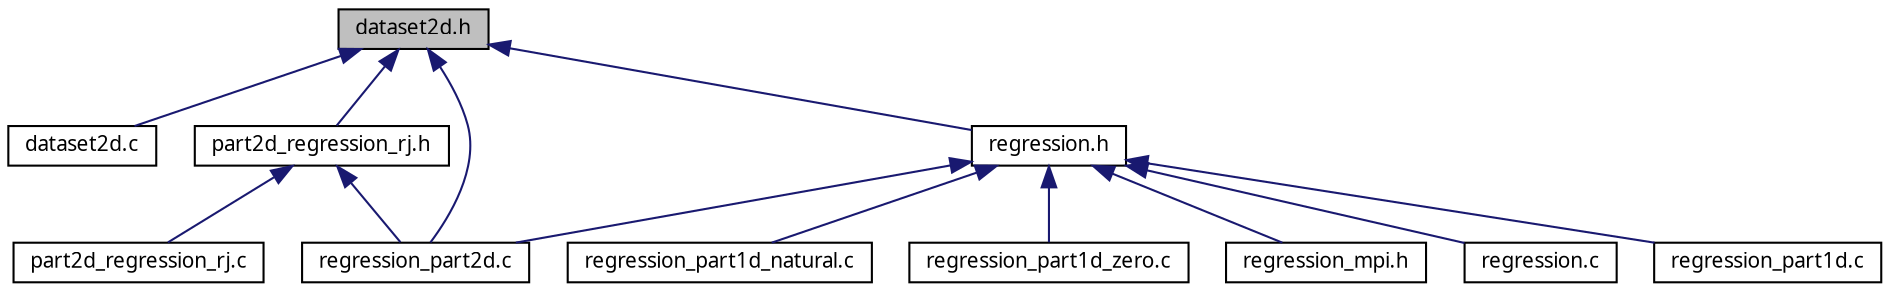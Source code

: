 digraph "dataset2d.h"
{
  edge [fontname="FreeSans.ttf",fontsize="10",labelfontname="FreeSans.ttf",labelfontsize="10"];
  node [fontname="FreeSans.ttf",fontsize="10",shape=record];
  Node1 [label="dataset2d.h",height=0.2,width=0.4,color="black", fillcolor="grey75", style="filled", fontcolor="black"];
  Node1 -> Node2 [dir="back",color="midnightblue",fontsize="10",style="solid",fontname="FreeSans.ttf"];
  Node2 [label="dataset2d.c",height=0.2,width=0.4,color="black", fillcolor="white", style="filled",URL="$dataset2d_8c.html"];
  Node1 -> Node3 [dir="back",color="midnightblue",fontsize="10",style="solid",fontname="FreeSans.ttf"];
  Node3 [label="regression_part2d.c",height=0.2,width=0.4,color="black", fillcolor="white", style="filled",URL="$regression__part2d_8c.html"];
  Node1 -> Node4 [dir="back",color="midnightblue",fontsize="10",style="solid",fontname="FreeSans.ttf"];
  Node4 [label="part2d_regression_rj.h",height=0.2,width=0.4,color="black", fillcolor="white", style="filled",URL="$part2d__regression__rj_8h.html"];
  Node4 -> Node5 [dir="back",color="midnightblue",fontsize="10",style="solid",fontname="FreeSans.ttf"];
  Node5 [label="part2d_regression_rj.c",height=0.2,width=0.4,color="black", fillcolor="white", style="filled",URL="$part2d__regression__rj_8c.html"];
  Node4 -> Node3 [dir="back",color="midnightblue",fontsize="10",style="solid",fontname="FreeSans.ttf"];
  Node1 -> Node6 [dir="back",color="midnightblue",fontsize="10",style="solid",fontname="FreeSans.ttf"];
  Node6 [label="regression.h",height=0.2,width=0.4,color="black", fillcolor="white", style="filled",URL="$regression_8h.html",tooltip="Single, 1D Partitioned and 2D Partitioned Regression. "];
  Node6 -> Node7 [dir="back",color="midnightblue",fontsize="10",style="solid",fontname="FreeSans.ttf"];
  Node7 [label="regression.c",height=0.2,width=0.4,color="black", fillcolor="white", style="filled",URL="$regression_8c.html"];
  Node6 -> Node8 [dir="back",color="midnightblue",fontsize="10",style="solid",fontname="FreeSans.ttf"];
  Node8 [label="regression_part1d.c",height=0.2,width=0.4,color="black", fillcolor="white", style="filled",URL="$regression__part1d_8c.html"];
  Node6 -> Node9 [dir="back",color="midnightblue",fontsize="10",style="solid",fontname="FreeSans.ttf"];
  Node9 [label="regression_part1d_natural.c",height=0.2,width=0.4,color="black", fillcolor="white", style="filled",URL="$regression__part1d__natural_8c.html"];
  Node6 -> Node10 [dir="back",color="midnightblue",fontsize="10",style="solid",fontname="FreeSans.ttf"];
  Node10 [label="regression_part1d_zero.c",height=0.2,width=0.4,color="black", fillcolor="white", style="filled",URL="$regression__part1d__zero_8c.html"];
  Node6 -> Node3 [dir="back",color="midnightblue",fontsize="10",style="solid",fontname="FreeSans.ttf"];
  Node6 -> Node11 [dir="back",color="midnightblue",fontsize="10",style="solid",fontname="FreeSans.ttf"];
  Node11 [label="regression_mpi.h",height=0.2,width=0.4,color="black", fillcolor="white", style="filled",URL="$regression__mpi_8h.html"];
}
